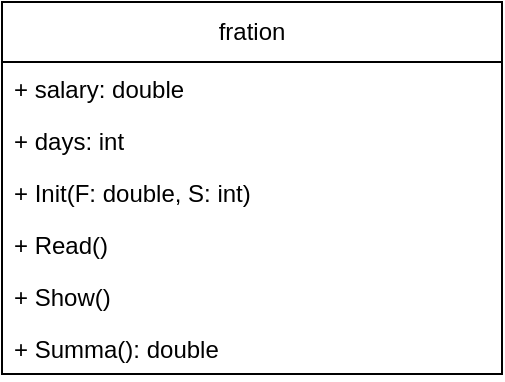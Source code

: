 <mxfile version="23.0.2" type="device">
  <diagram id="C5RBs43oDa-KdzZeNtuy" name="Page-1">
    <mxGraphModel dx="508" dy="613" grid="1" gridSize="10" guides="1" tooltips="1" connect="1" arrows="1" fold="1" page="1" pageScale="1" pageWidth="827" pageHeight="1169" math="0" shadow="0">
      <root>
        <mxCell id="WIyWlLk6GJQsqaUBKTNV-0" />
        <mxCell id="WIyWlLk6GJQsqaUBKTNV-1" parent="WIyWlLk6GJQsqaUBKTNV-0" />
        <mxCell id="8A3jCMn2UHyf0R8BzVFr-4" value="fration" style="swimlane;fontStyle=0;childLayout=stackLayout;horizontal=1;startSize=30;fillColor=none;horizontalStack=0;resizeParent=1;resizeParentMax=0;resizeLast=0;collapsible=1;marginBottom=0;whiteSpace=wrap;html=1;" vertex="1" parent="WIyWlLk6GJQsqaUBKTNV-1">
          <mxGeometry x="340" y="730" width="250" height="186" as="geometry">
            <mxRectangle x="340" y="730" width="70" height="30" as="alternateBounds" />
          </mxGeometry>
        </mxCell>
        <mxCell id="8A3jCMn2UHyf0R8BzVFr-5" value="+ salary: double" style="text;strokeColor=none;fillColor=none;align=left;verticalAlign=top;spacingLeft=4;spacingRight=4;overflow=hidden;rotatable=0;points=[[0,0.5],[1,0.5]];portConstraint=eastwest;whiteSpace=wrap;html=1;" vertex="1" parent="8A3jCMn2UHyf0R8BzVFr-4">
          <mxGeometry y="30" width="250" height="26" as="geometry" />
        </mxCell>
        <mxCell id="8A3jCMn2UHyf0R8BzVFr-6" value="+ days: int&amp;nbsp;" style="text;strokeColor=none;fillColor=none;align=left;verticalAlign=top;spacingLeft=4;spacingRight=4;overflow=hidden;rotatable=0;points=[[0,0.5],[1,0.5]];portConstraint=eastwest;whiteSpace=wrap;html=1;" vertex="1" parent="8A3jCMn2UHyf0R8BzVFr-4">
          <mxGeometry y="56" width="250" height="26" as="geometry" />
        </mxCell>
        <mxCell id="8A3jCMn2UHyf0R8BzVFr-7" value="+ Init(F: double, S: int)" style="text;strokeColor=none;fillColor=none;align=left;verticalAlign=top;spacingLeft=4;spacingRight=4;overflow=hidden;rotatable=0;points=[[0,0.5],[1,0.5]];portConstraint=eastwest;whiteSpace=wrap;html=1;" vertex="1" parent="8A3jCMn2UHyf0R8BzVFr-4">
          <mxGeometry y="82" width="250" height="26" as="geometry" />
        </mxCell>
        <mxCell id="8A3jCMn2UHyf0R8BzVFr-10" value="+ Read()" style="text;strokeColor=none;fillColor=none;align=left;verticalAlign=top;spacingLeft=4;spacingRight=4;overflow=hidden;rotatable=0;points=[[0,0.5],[1,0.5]];portConstraint=eastwest;whiteSpace=wrap;html=1;" vertex="1" parent="8A3jCMn2UHyf0R8BzVFr-4">
          <mxGeometry y="108" width="250" height="26" as="geometry" />
        </mxCell>
        <mxCell id="8A3jCMn2UHyf0R8BzVFr-11" value="+ Show()" style="text;strokeColor=none;fillColor=none;align=left;verticalAlign=top;spacingLeft=4;spacingRight=4;overflow=hidden;rotatable=0;points=[[0,0.5],[1,0.5]];portConstraint=eastwest;whiteSpace=wrap;html=1;" vertex="1" parent="8A3jCMn2UHyf0R8BzVFr-4">
          <mxGeometry y="134" width="250" height="26" as="geometry" />
        </mxCell>
        <mxCell id="8A3jCMn2UHyf0R8BzVFr-12" value="+ Summa(): double" style="text;strokeColor=none;fillColor=none;align=left;verticalAlign=top;spacingLeft=4;spacingRight=4;overflow=hidden;rotatable=0;points=[[0,0.5],[1,0.5]];portConstraint=eastwest;whiteSpace=wrap;html=1;" vertex="1" parent="8A3jCMn2UHyf0R8BzVFr-4">
          <mxGeometry y="160" width="250" height="26" as="geometry" />
        </mxCell>
      </root>
    </mxGraphModel>
  </diagram>
</mxfile>
